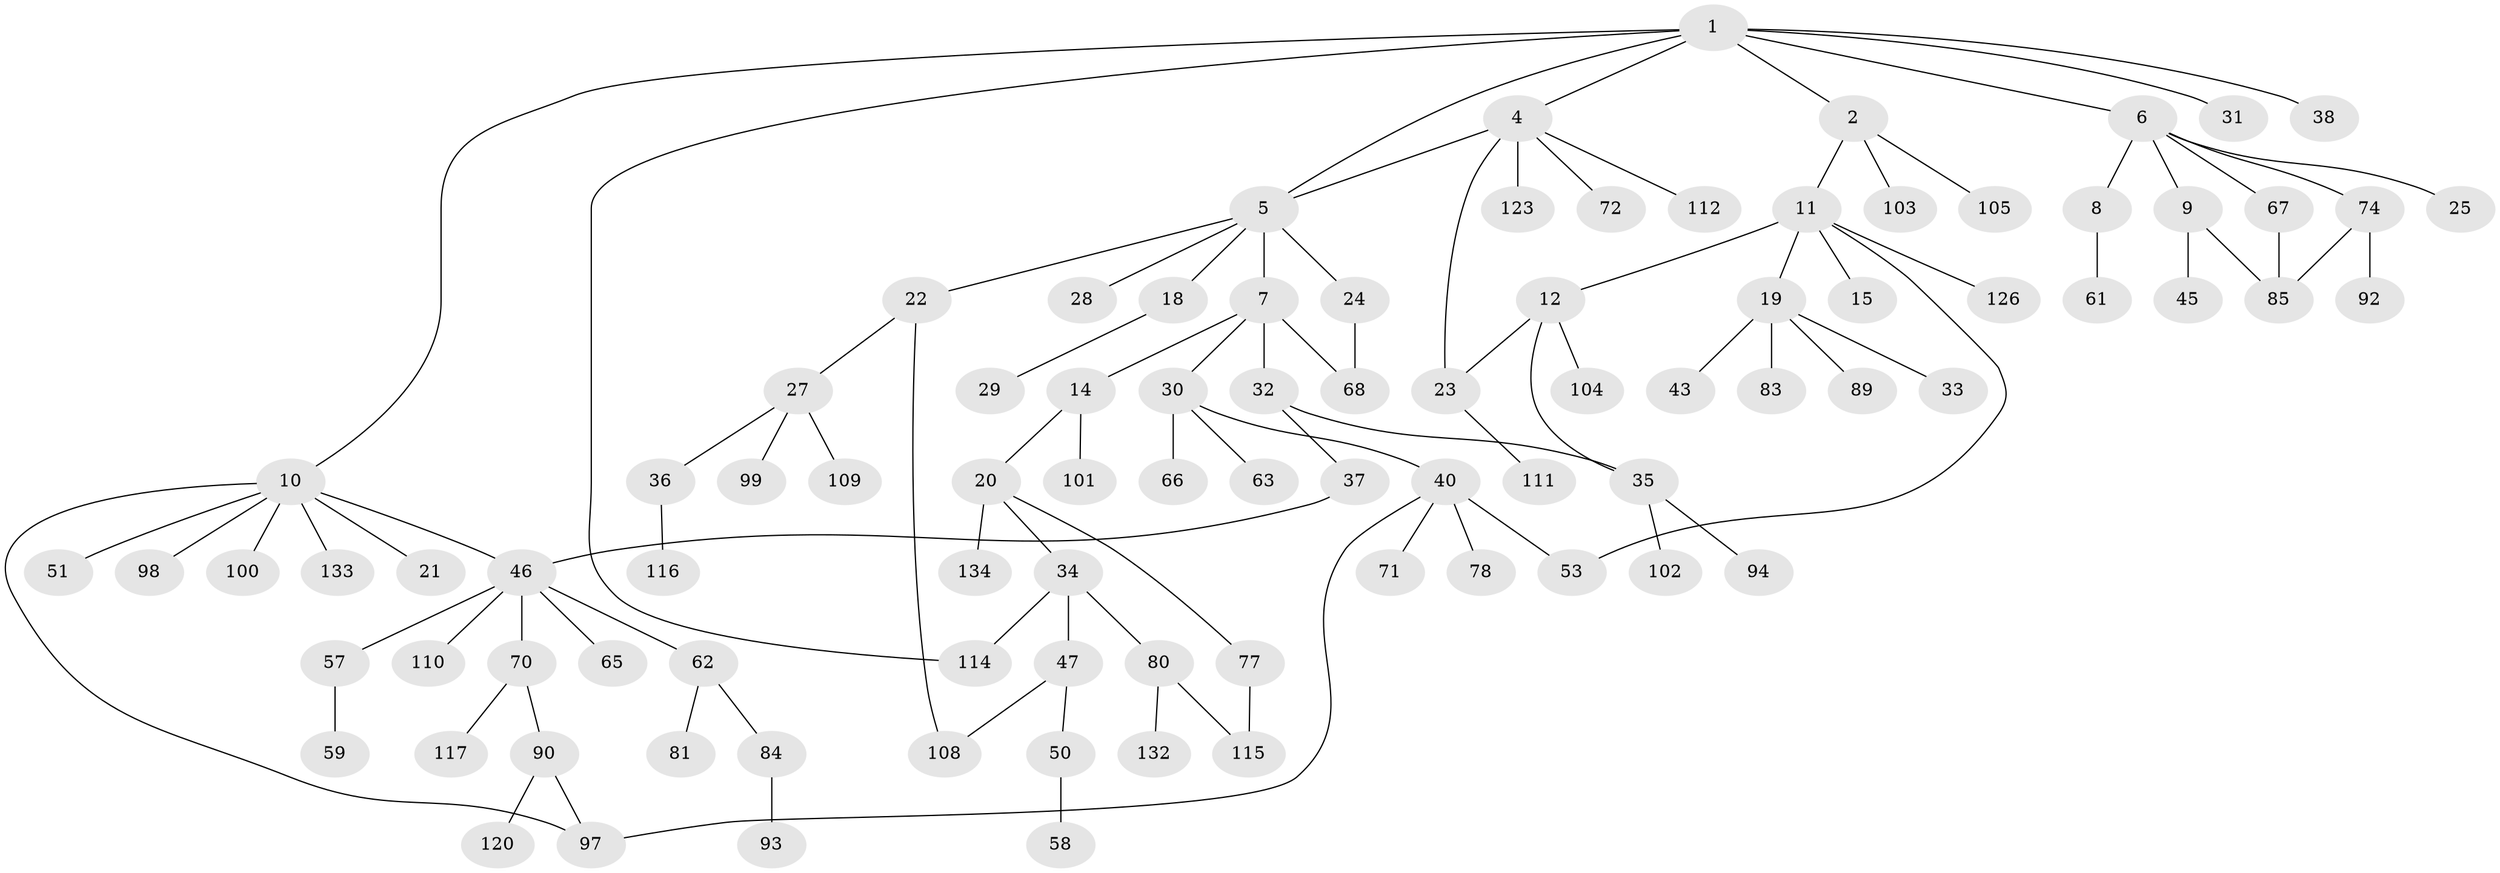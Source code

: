 // Generated by graph-tools (version 1.1) at 2025/51/02/27/25 19:51:37]
// undirected, 91 vertices, 103 edges
graph export_dot {
graph [start="1"]
  node [color=gray90,style=filled];
  1 [super="+131"];
  2 [super="+3"];
  4 [super="+54"];
  5 [super="+16"];
  6 [super="+122"];
  7 [super="+73"];
  8;
  9;
  10 [super="+13"];
  11 [super="+17"];
  12 [super="+121"];
  14 [super="+44"];
  15 [super="+39"];
  18 [super="+26"];
  19 [super="+60"];
  20 [super="+113"];
  21 [super="+49"];
  22 [super="+118"];
  23 [super="+56"];
  24 [super="+69"];
  25 [super="+125"];
  27 [super="+88"];
  28;
  29 [super="+64"];
  30 [super="+42"];
  31 [super="+79"];
  32 [super="+86"];
  33 [super="+95"];
  34 [super="+41"];
  35 [super="+106"];
  36;
  37 [super="+52"];
  38;
  40 [super="+119"];
  43;
  45;
  46 [super="+48"];
  47;
  50 [super="+55"];
  51 [super="+75"];
  53;
  57 [super="+129"];
  58 [super="+82"];
  59;
  61;
  62 [super="+76"];
  63;
  65;
  66;
  67;
  68 [super="+87"];
  70;
  71;
  72 [super="+96"];
  74 [super="+91"];
  77;
  78;
  80;
  81;
  83;
  84;
  85 [super="+107"];
  89;
  90 [super="+124"];
  92;
  93;
  94;
  97 [super="+127"];
  98;
  99;
  100;
  101 [super="+128"];
  102;
  103;
  104;
  105;
  108;
  109;
  110;
  111;
  112;
  114;
  115 [super="+130"];
  116;
  117;
  120;
  123;
  126;
  132;
  133;
  134;
  1 -- 2;
  1 -- 4;
  1 -- 6;
  1 -- 10;
  1 -- 31;
  1 -- 38;
  1 -- 114;
  1 -- 5;
  2 -- 11;
  2 -- 105;
  2 -- 103;
  4 -- 5;
  4 -- 23 [weight=2];
  4 -- 112;
  4 -- 72;
  4 -- 123;
  5 -- 7;
  5 -- 18;
  5 -- 24;
  5 -- 28;
  5 -- 22;
  6 -- 8;
  6 -- 9;
  6 -- 25;
  6 -- 67;
  6 -- 74;
  7 -- 14;
  7 -- 30;
  7 -- 32;
  7 -- 68;
  8 -- 61;
  9 -- 45;
  9 -- 85;
  10 -- 46;
  10 -- 51;
  10 -- 98;
  10 -- 100;
  10 -- 97;
  10 -- 21;
  10 -- 133;
  11 -- 12;
  11 -- 15;
  11 -- 19;
  11 -- 53;
  11 -- 126;
  12 -- 35;
  12 -- 104;
  12 -- 23;
  14 -- 20;
  14 -- 101;
  18 -- 29;
  19 -- 33;
  19 -- 43;
  19 -- 89;
  19 -- 83;
  20 -- 34;
  20 -- 77;
  20 -- 134;
  22 -- 27;
  22 -- 108;
  23 -- 111;
  24 -- 68;
  27 -- 36;
  27 -- 99;
  27 -- 109;
  30 -- 40;
  30 -- 66;
  30 -- 63;
  32 -- 37;
  32 -- 35;
  34 -- 80;
  34 -- 114;
  34 -- 47;
  35 -- 94;
  35 -- 102;
  36 -- 116;
  37 -- 46;
  40 -- 71;
  40 -- 78;
  40 -- 53;
  40 -- 97;
  46 -- 65;
  46 -- 70;
  46 -- 62;
  46 -- 57;
  46 -- 110;
  47 -- 50;
  47 -- 108;
  50 -- 58;
  57 -- 59;
  62 -- 81;
  62 -- 84;
  67 -- 85;
  70 -- 90;
  70 -- 117;
  74 -- 92;
  74 -- 85;
  77 -- 115;
  80 -- 115;
  80 -- 132;
  84 -- 93;
  90 -- 120;
  90 -- 97;
}
